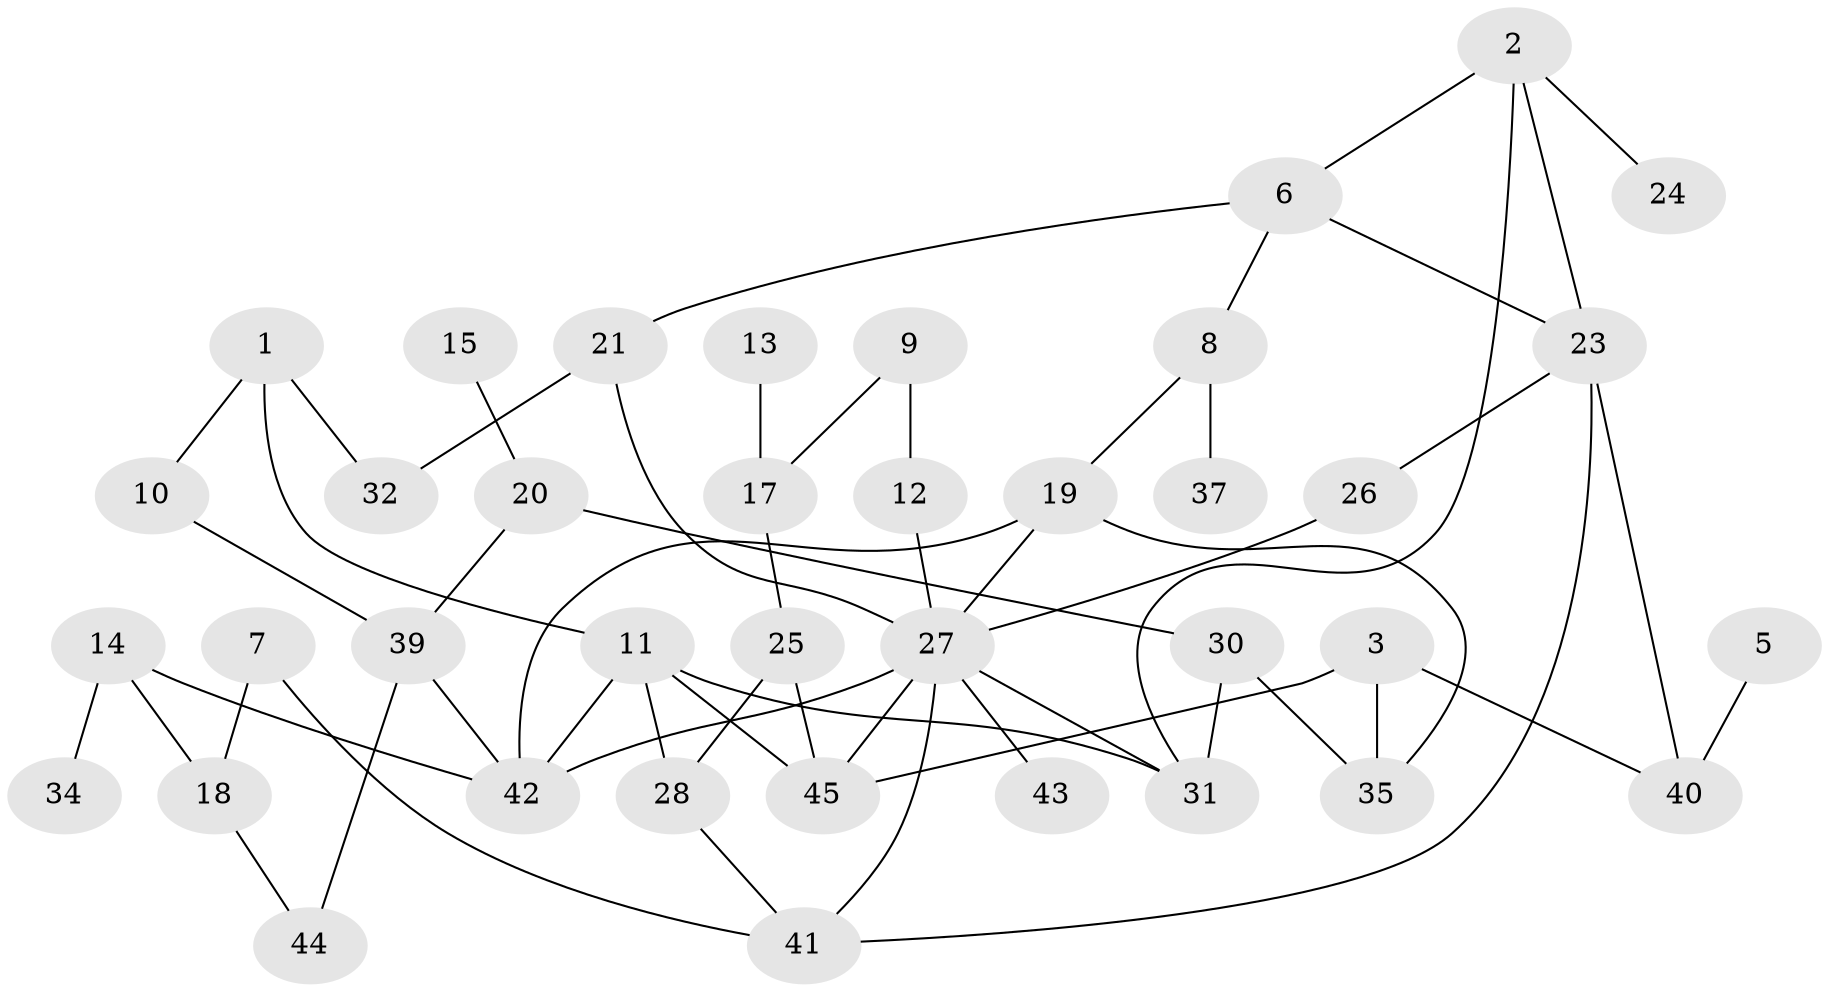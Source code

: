 // original degree distribution, {1: 0.24193548387096775, 4: 0.16129032258064516, 0: 0.11290322580645161, 2: 0.1935483870967742, 3: 0.1935483870967742, 6: 0.016129032258064516, 5: 0.06451612903225806, 9: 0.016129032258064516}
// Generated by graph-tools (version 1.1) at 2025/47/03/04/25 22:47:59]
// undirected, 38 vertices, 56 edges
graph export_dot {
  node [color=gray90,style=filled];
  1;
  2;
  3;
  5;
  6;
  7;
  8;
  9;
  10;
  11;
  12;
  13;
  14;
  15;
  17;
  18;
  19;
  20;
  21;
  23;
  24;
  25;
  26;
  27;
  28;
  30;
  31;
  32;
  34;
  35;
  37;
  39;
  40;
  41;
  42;
  43;
  44;
  45;
  1 -- 10 [weight=1.0];
  1 -- 11 [weight=1.0];
  1 -- 32 [weight=1.0];
  2 -- 6 [weight=1.0];
  2 -- 23 [weight=1.0];
  2 -- 24 [weight=1.0];
  2 -- 31 [weight=1.0];
  3 -- 35 [weight=1.0];
  3 -- 40 [weight=1.0];
  3 -- 45 [weight=1.0];
  5 -- 40 [weight=1.0];
  6 -- 8 [weight=1.0];
  6 -- 21 [weight=1.0];
  6 -- 23 [weight=1.0];
  7 -- 18 [weight=1.0];
  7 -- 41 [weight=1.0];
  8 -- 19 [weight=1.0];
  8 -- 37 [weight=1.0];
  9 -- 12 [weight=1.0];
  9 -- 17 [weight=1.0];
  10 -- 39 [weight=1.0];
  11 -- 28 [weight=1.0];
  11 -- 31 [weight=1.0];
  11 -- 42 [weight=1.0];
  11 -- 45 [weight=1.0];
  12 -- 27 [weight=2.0];
  13 -- 17 [weight=1.0];
  14 -- 18 [weight=1.0];
  14 -- 34 [weight=1.0];
  14 -- 42 [weight=1.0];
  15 -- 20 [weight=1.0];
  17 -- 25 [weight=1.0];
  18 -- 44 [weight=1.0];
  19 -- 27 [weight=1.0];
  19 -- 35 [weight=1.0];
  19 -- 42 [weight=1.0];
  20 -- 30 [weight=1.0];
  20 -- 39 [weight=1.0];
  21 -- 27 [weight=1.0];
  21 -- 32 [weight=1.0];
  23 -- 26 [weight=1.0];
  23 -- 40 [weight=1.0];
  23 -- 41 [weight=1.0];
  25 -- 28 [weight=1.0];
  25 -- 45 [weight=1.0];
  26 -- 27 [weight=1.0];
  27 -- 31 [weight=1.0];
  27 -- 41 [weight=1.0];
  27 -- 42 [weight=1.0];
  27 -- 43 [weight=1.0];
  27 -- 45 [weight=1.0];
  28 -- 41 [weight=1.0];
  30 -- 31 [weight=1.0];
  30 -- 35 [weight=1.0];
  39 -- 42 [weight=1.0];
  39 -- 44 [weight=1.0];
}
